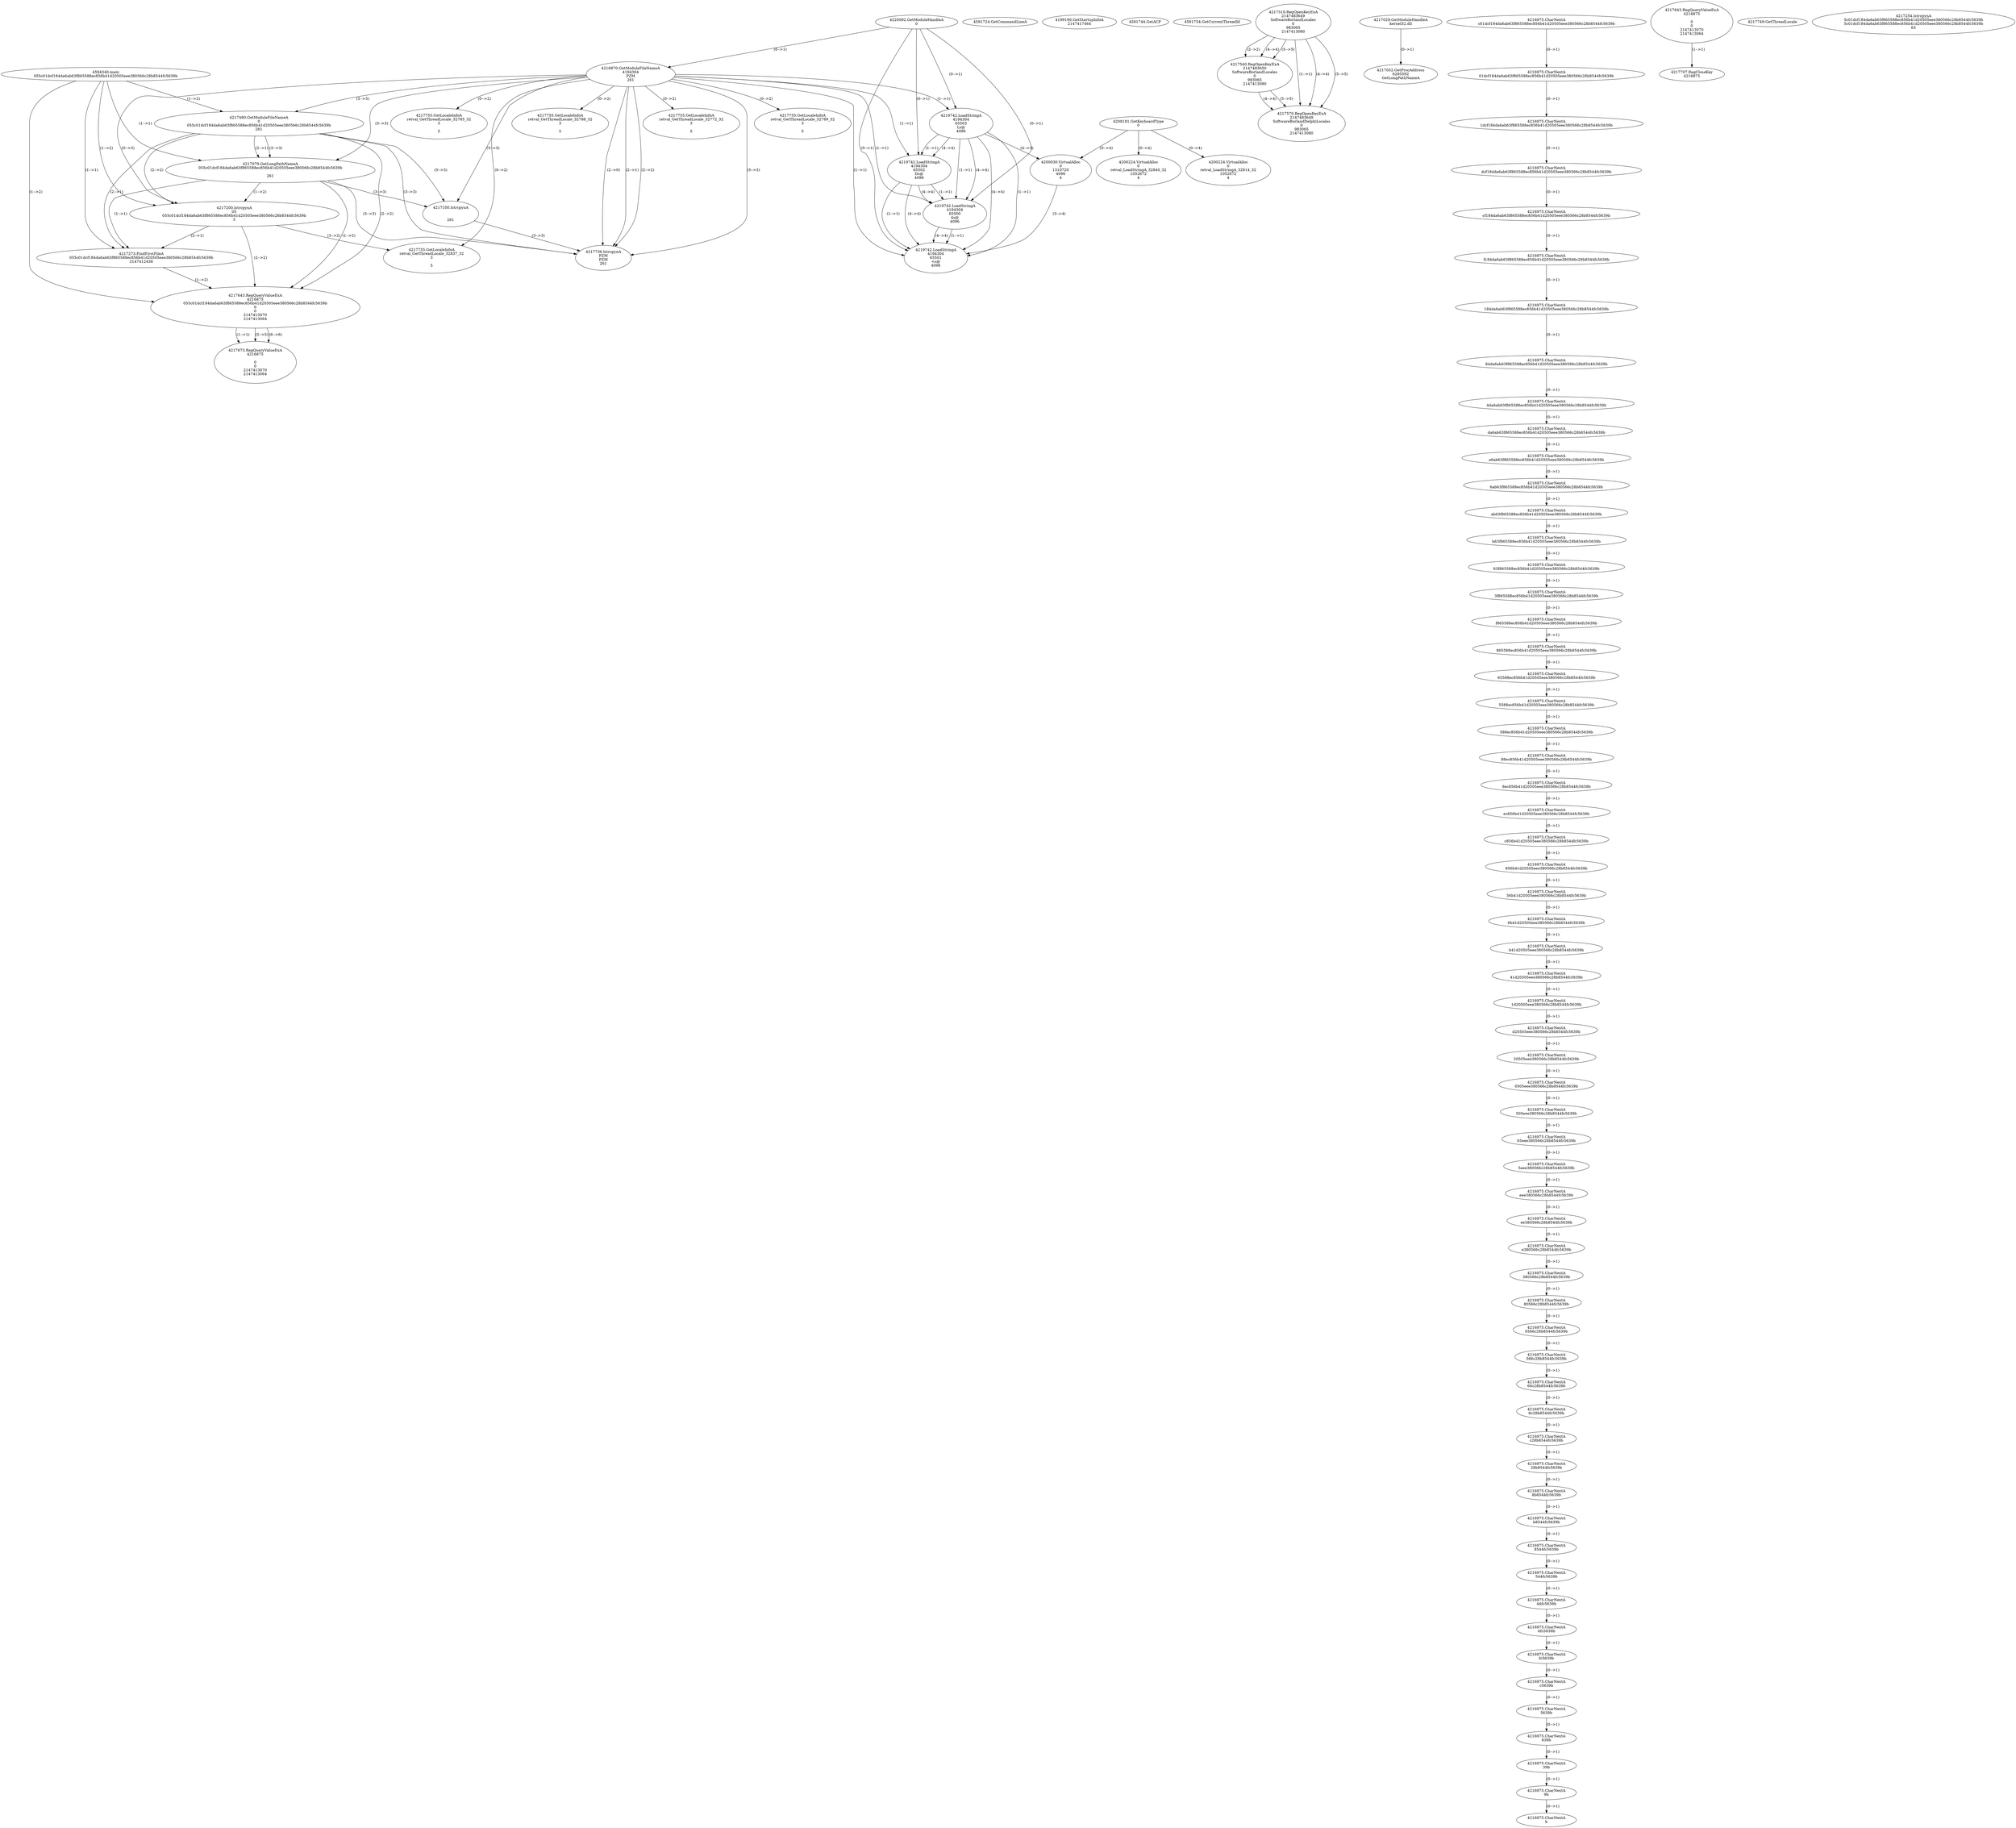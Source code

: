 // Global SCDG with merge call
digraph {
	0 [label="4594340.main
055c01dcf184da6ab63f865588ec856b41d20505eee380566c28b8544fc5639b"]
	1 [label="4220092.GetModuleHandleA
0"]
	2 [label="4208181.GetKeyboardType
0"]
	3 [label="4591724.GetCommandLineA
"]
	4 [label="4199190.GetStartupInfoA
2147417464"]
	5 [label="4591744.GetACP
"]
	6 [label="4591754.GetCurrentThreadId
"]
	7 [label="4216870.GetModuleFileNameA
4194304
PZM
261"]
	1 -> 7 [label="(0-->1)"]
	8 [label="4217480.GetModuleFileNameA
0
055c01dcf184da6ab63f865588ec856b41d20505eee380566c28b8544fc5639b
261"]
	0 -> 8 [label="(1-->2)"]
	7 -> 8 [label="(3-->3)"]
	9 [label="4217510.RegOpenKeyExA
2147483649
Software\Borland\Locales
0
983065
2147413080"]
	10 [label="4217540.RegOpenKeyExA
2147483650
Software\Borland\Locales
0
983065
2147413080"]
	9 -> 10 [label="(2-->2)"]
	9 -> 10 [label="(4-->4)"]
	9 -> 10 [label="(5-->5)"]
	11 [label="4217570.RegOpenKeyExA
2147483649
Software\Borland\Delphi\Locales
0
983065
2147413080"]
	9 -> 11 [label="(1-->1)"]
	9 -> 11 [label="(4-->4)"]
	10 -> 11 [label="(4-->4)"]
	9 -> 11 [label="(5-->5)"]
	10 -> 11 [label="(5-->5)"]
	12 [label="4217029.GetModuleHandleA
kernel32.dll"]
	13 [label="4217052.GetProcAddress
6295592
GetLongPathNameA"]
	12 -> 13 [label="(0-->1)"]
	14 [label="4217079.GetLongPathNameA
055c01dcf184da6ab63f865588ec856b41d20505eee380566c28b8544fc5639b

261"]
	0 -> 14 [label="(1-->1)"]
	8 -> 14 [label="(2-->1)"]
	7 -> 14 [label="(3-->3)"]
	8 -> 14 [label="(3-->3)"]
	15 [label="4217200.lstrcpynA
05
055c01dcf184da6ab63f865588ec856b41d20505eee380566c28b8544fc5639b
3"]
	0 -> 15 [label="(1-->2)"]
	8 -> 15 [label="(2-->2)"]
	14 -> 15 [label="(1-->2)"]
	7 -> 15 [label="(0-->3)"]
	16 [label="4216975.CharNextA
c01dcf184da6ab63f865588ec856b41d20505eee380566c28b8544fc5639b"]
	17 [label="4216975.CharNextA
01dcf184da6ab63f865588ec856b41d20505eee380566c28b8544fc5639b"]
	16 -> 17 [label="(0-->1)"]
	18 [label="4216975.CharNextA
1dcf184da6ab63f865588ec856b41d20505eee380566c28b8544fc5639b"]
	17 -> 18 [label="(0-->1)"]
	19 [label="4216975.CharNextA
dcf184da6ab63f865588ec856b41d20505eee380566c28b8544fc5639b"]
	18 -> 19 [label="(0-->1)"]
	20 [label="4216975.CharNextA
cf184da6ab63f865588ec856b41d20505eee380566c28b8544fc5639b"]
	19 -> 20 [label="(0-->1)"]
	21 [label="4216975.CharNextA
f184da6ab63f865588ec856b41d20505eee380566c28b8544fc5639b"]
	20 -> 21 [label="(0-->1)"]
	22 [label="4216975.CharNextA
184da6ab63f865588ec856b41d20505eee380566c28b8544fc5639b"]
	21 -> 22 [label="(0-->1)"]
	23 [label="4216975.CharNextA
84da6ab63f865588ec856b41d20505eee380566c28b8544fc5639b"]
	22 -> 23 [label="(0-->1)"]
	24 [label="4216975.CharNextA
4da6ab63f865588ec856b41d20505eee380566c28b8544fc5639b"]
	23 -> 24 [label="(0-->1)"]
	25 [label="4216975.CharNextA
da6ab63f865588ec856b41d20505eee380566c28b8544fc5639b"]
	24 -> 25 [label="(0-->1)"]
	26 [label="4216975.CharNextA
a6ab63f865588ec856b41d20505eee380566c28b8544fc5639b"]
	25 -> 26 [label="(0-->1)"]
	27 [label="4216975.CharNextA
6ab63f865588ec856b41d20505eee380566c28b8544fc5639b"]
	26 -> 27 [label="(0-->1)"]
	28 [label="4216975.CharNextA
ab63f865588ec856b41d20505eee380566c28b8544fc5639b"]
	27 -> 28 [label="(0-->1)"]
	29 [label="4216975.CharNextA
b63f865588ec856b41d20505eee380566c28b8544fc5639b"]
	28 -> 29 [label="(0-->1)"]
	30 [label="4216975.CharNextA
63f865588ec856b41d20505eee380566c28b8544fc5639b"]
	29 -> 30 [label="(0-->1)"]
	31 [label="4216975.CharNextA
3f865588ec856b41d20505eee380566c28b8544fc5639b"]
	30 -> 31 [label="(0-->1)"]
	32 [label="4216975.CharNextA
f865588ec856b41d20505eee380566c28b8544fc5639b"]
	31 -> 32 [label="(0-->1)"]
	33 [label="4216975.CharNextA
865588ec856b41d20505eee380566c28b8544fc5639b"]
	32 -> 33 [label="(0-->1)"]
	34 [label="4216975.CharNextA
65588ec856b41d20505eee380566c28b8544fc5639b"]
	33 -> 34 [label="(0-->1)"]
	35 [label="4216975.CharNextA
5588ec856b41d20505eee380566c28b8544fc5639b"]
	34 -> 35 [label="(0-->1)"]
	36 [label="4217100.lstrcpynA


261"]
	7 -> 36 [label="(3-->3)"]
	8 -> 36 [label="(3-->3)"]
	14 -> 36 [label="(3-->3)"]
	37 [label="4217643.RegQueryValueExA
4216875

0
0
2147413070
2147413064"]
	38 [label="4217707.RegCloseKey
4216875"]
	37 -> 38 [label="(1-->1)"]
	39 [label="4217736.lstrcpynA
PZM
PZM
261"]
	7 -> 39 [label="(2-->1)"]
	7 -> 39 [label="(2-->2)"]
	7 -> 39 [label="(3-->3)"]
	8 -> 39 [label="(3-->3)"]
	14 -> 39 [label="(3-->3)"]
	36 -> 39 [label="(3-->3)"]
	7 -> 39 [label="(2-->0)"]
	40 [label="4217749.GetThreadLocale
"]
	41 [label="4217755.GetLocaleInfoA
retval_GetThreadLocale_32785_32
3

5"]
	7 -> 41 [label="(0-->2)"]
	42 [label="4219742.LoadStringA
4194304
65503
Ls@
4096"]
	1 -> 42 [label="(0-->1)"]
	7 -> 42 [label="(1-->1)"]
	43 [label="4219742.LoadStringA
4194304
65502
Ds@
4096"]
	1 -> 43 [label="(0-->1)"]
	7 -> 43 [label="(1-->1)"]
	42 -> 43 [label="(1-->1)"]
	42 -> 43 [label="(4-->4)"]
	44 [label="4200224.VirtualAlloc
0
retval_LoadStringA_32814_32
1052672
4"]
	2 -> 44 [label="(0-->4)"]
	45 [label="4216975.CharNextA
588ec856b41d20505eee380566c28b8544fc5639b"]
	35 -> 45 [label="(0-->1)"]
	46 [label="4216975.CharNextA
88ec856b41d20505eee380566c28b8544fc5639b"]
	45 -> 46 [label="(0-->1)"]
	47 [label="4216975.CharNextA
8ec856b41d20505eee380566c28b8544fc5639b"]
	46 -> 47 [label="(0-->1)"]
	48 [label="4216975.CharNextA
ec856b41d20505eee380566c28b8544fc5639b"]
	47 -> 48 [label="(0-->1)"]
	49 [label="4216975.CharNextA
c856b41d20505eee380566c28b8544fc5639b"]
	48 -> 49 [label="(0-->1)"]
	50 [label="4216975.CharNextA
856b41d20505eee380566c28b8544fc5639b"]
	49 -> 50 [label="(0-->1)"]
	51 [label="4216975.CharNextA
56b41d20505eee380566c28b8544fc5639b"]
	50 -> 51 [label="(0-->1)"]
	52 [label="4216975.CharNextA
6b41d20505eee380566c28b8544fc5639b"]
	51 -> 52 [label="(0-->1)"]
	53 [label="4216975.CharNextA
b41d20505eee380566c28b8544fc5639b"]
	52 -> 53 [label="(0-->1)"]
	54 [label="4216975.CharNextA
41d20505eee380566c28b8544fc5639b"]
	53 -> 54 [label="(0-->1)"]
	55 [label="4216975.CharNextA
1d20505eee380566c28b8544fc5639b"]
	54 -> 55 [label="(0-->1)"]
	56 [label="4216975.CharNextA
d20505eee380566c28b8544fc5639b"]
	55 -> 56 [label="(0-->1)"]
	57 [label="4216975.CharNextA
20505eee380566c28b8544fc5639b"]
	56 -> 57 [label="(0-->1)"]
	58 [label="4216975.CharNextA
0505eee380566c28b8544fc5639b"]
	57 -> 58 [label="(0-->1)"]
	59 [label="4216975.CharNextA
505eee380566c28b8544fc5639b"]
	58 -> 59 [label="(0-->1)"]
	60 [label="4216975.CharNextA
05eee380566c28b8544fc5639b"]
	59 -> 60 [label="(0-->1)"]
	61 [label="4216975.CharNextA
5eee380566c28b8544fc5639b"]
	60 -> 61 [label="(0-->1)"]
	62 [label="4216975.CharNextA
eee380566c28b8544fc5639b"]
	61 -> 62 [label="(0-->1)"]
	63 [label="4216975.CharNextA
ee380566c28b8544fc5639b"]
	62 -> 63 [label="(0-->1)"]
	64 [label="4216975.CharNextA
e380566c28b8544fc5639b"]
	63 -> 64 [label="(0-->1)"]
	65 [label="4216975.CharNextA
380566c28b8544fc5639b"]
	64 -> 65 [label="(0-->1)"]
	66 [label="4216975.CharNextA
80566c28b8544fc5639b"]
	65 -> 66 [label="(0-->1)"]
	67 [label="4216975.CharNextA
0566c28b8544fc5639b"]
	66 -> 67 [label="(0-->1)"]
	68 [label="4216975.CharNextA
566c28b8544fc5639b"]
	67 -> 68 [label="(0-->1)"]
	69 [label="4216975.CharNextA
66c28b8544fc5639b"]
	68 -> 69 [label="(0-->1)"]
	70 [label="4216975.CharNextA
6c28b8544fc5639b"]
	69 -> 70 [label="(0-->1)"]
	71 [label="4216975.CharNextA
c28b8544fc5639b"]
	70 -> 71 [label="(0-->1)"]
	72 [label="4216975.CharNextA
28b8544fc5639b"]
	71 -> 72 [label="(0-->1)"]
	73 [label="4216975.CharNextA
8b8544fc5639b"]
	72 -> 73 [label="(0-->1)"]
	74 [label="4216975.CharNextA
b8544fc5639b"]
	73 -> 74 [label="(0-->1)"]
	75 [label="4216975.CharNextA
8544fc5639b"]
	74 -> 75 [label="(0-->1)"]
	76 [label="4216975.CharNextA
544fc5639b"]
	75 -> 76 [label="(0-->1)"]
	77 [label="4216975.CharNextA
44fc5639b"]
	76 -> 77 [label="(0-->1)"]
	78 [label="4216975.CharNextA
4fc5639b"]
	77 -> 78 [label="(0-->1)"]
	79 [label="4216975.CharNextA
fc5639b"]
	78 -> 79 [label="(0-->1)"]
	80 [label="4216975.CharNextA
c5639b"]
	79 -> 80 [label="(0-->1)"]
	81 [label="4216975.CharNextA
5639b"]
	80 -> 81 [label="(0-->1)"]
	82 [label="4216975.CharNextA
639b"]
	81 -> 82 [label="(0-->1)"]
	83 [label="4216975.CharNextA
39b"]
	82 -> 83 [label="(0-->1)"]
	84 [label="4216975.CharNextA
9b"]
	83 -> 84 [label="(0-->1)"]
	85 [label="4216975.CharNextA
b"]
	84 -> 85 [label="(0-->1)"]
	86 [label="4217254.lstrcpynA
5c01dcf184da6ab63f865588ec856b41d20505eee380566c28b8544fc5639b
5c01dcf184da6ab63f865588ec856b41d20505eee380566c28b8544fc5639b
63"]
	87 [label="4217273.FindFirstFileA
055c01dcf184da6ab63f865588ec856b41d20505eee380566c28b8544fc5639b
2147412438"]
	0 -> 87 [label="(1-->1)"]
	8 -> 87 [label="(2-->1)"]
	14 -> 87 [label="(1-->1)"]
	15 -> 87 [label="(2-->1)"]
	88 [label="4217643.RegQueryValueExA
4216875
055c01dcf184da6ab63f865588ec856b41d20505eee380566c28b8544fc5639b
0
0
2147413070
2147413064"]
	0 -> 88 [label="(1-->2)"]
	8 -> 88 [label="(2-->2)"]
	14 -> 88 [label="(1-->2)"]
	15 -> 88 [label="(2-->2)"]
	87 -> 88 [label="(1-->2)"]
	89 [label="4217673.RegQueryValueExA
4216875

0
0
2147413070
2147413064"]
	88 -> 89 [label="(1-->1)"]
	88 -> 89 [label="(5-->5)"]
	88 -> 89 [label="(6-->6)"]
	90 [label="4217755.GetLocaleInfoA
retval_GetThreadLocale_32837_32
3

5"]
	7 -> 90 [label="(0-->2)"]
	15 -> 90 [label="(3-->2)"]
	91 [label="4200224.VirtualAlloc
0
retval_LoadStringA_32840_32
1052672
4"]
	2 -> 91 [label="(0-->4)"]
	92 [label="4200030.VirtualAlloc
0
1310720
4096
4"]
	42 -> 92 [label="(4-->3)"]
	2 -> 92 [label="(0-->4)"]
	93 [label="4217755.GetLocaleInfoA
retval_GetThreadLocale_32788_32
3

5"]
	7 -> 93 [label="(0-->2)"]
	94 [label="4219742.LoadStringA
4194304
65500
4s@
4096"]
	1 -> 94 [label="(0-->1)"]
	7 -> 94 [label="(1-->1)"]
	42 -> 94 [label="(1-->1)"]
	43 -> 94 [label="(1-->1)"]
	42 -> 94 [label="(4-->4)"]
	43 -> 94 [label="(4-->4)"]
	95 [label="4217755.GetLocaleInfoA
retval_GetThreadLocale_32772_32
3

5"]
	7 -> 95 [label="(0-->2)"]
	96 [label="4217755.GetLocaleInfoA
retval_GetThreadLocale_32789_32
3

5"]
	7 -> 96 [label="(0-->2)"]
	97 [label="4219742.LoadStringA
4194304
65501
<s@
4096"]
	1 -> 97 [label="(0-->1)"]
	7 -> 97 [label="(1-->1)"]
	42 -> 97 [label="(1-->1)"]
	43 -> 97 [label="(1-->1)"]
	94 -> 97 [label="(1-->1)"]
	42 -> 97 [label="(4-->4)"]
	43 -> 97 [label="(4-->4)"]
	92 -> 97 [label="(3-->4)"]
	94 -> 97 [label="(4-->4)"]
}
